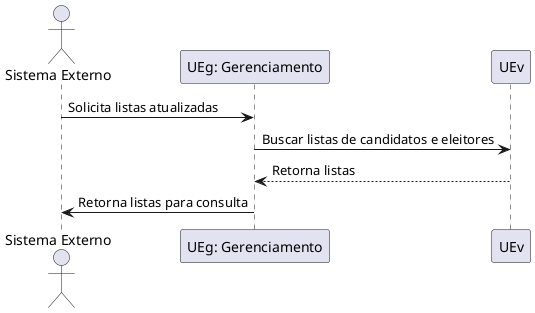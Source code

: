 @startuml
actor "Sistema Externo" as SE
participant "UEg: Gerenciamento" as UEg
participant "UEv" as UEv

SE -> UEg : Solicita listas atualizadas
UEg -> UEv : Buscar listas de candidatos e eleitores
UEv --> UEg : Retorna listas
UEg -> SE : Retorna listas para consulta
@enduml
